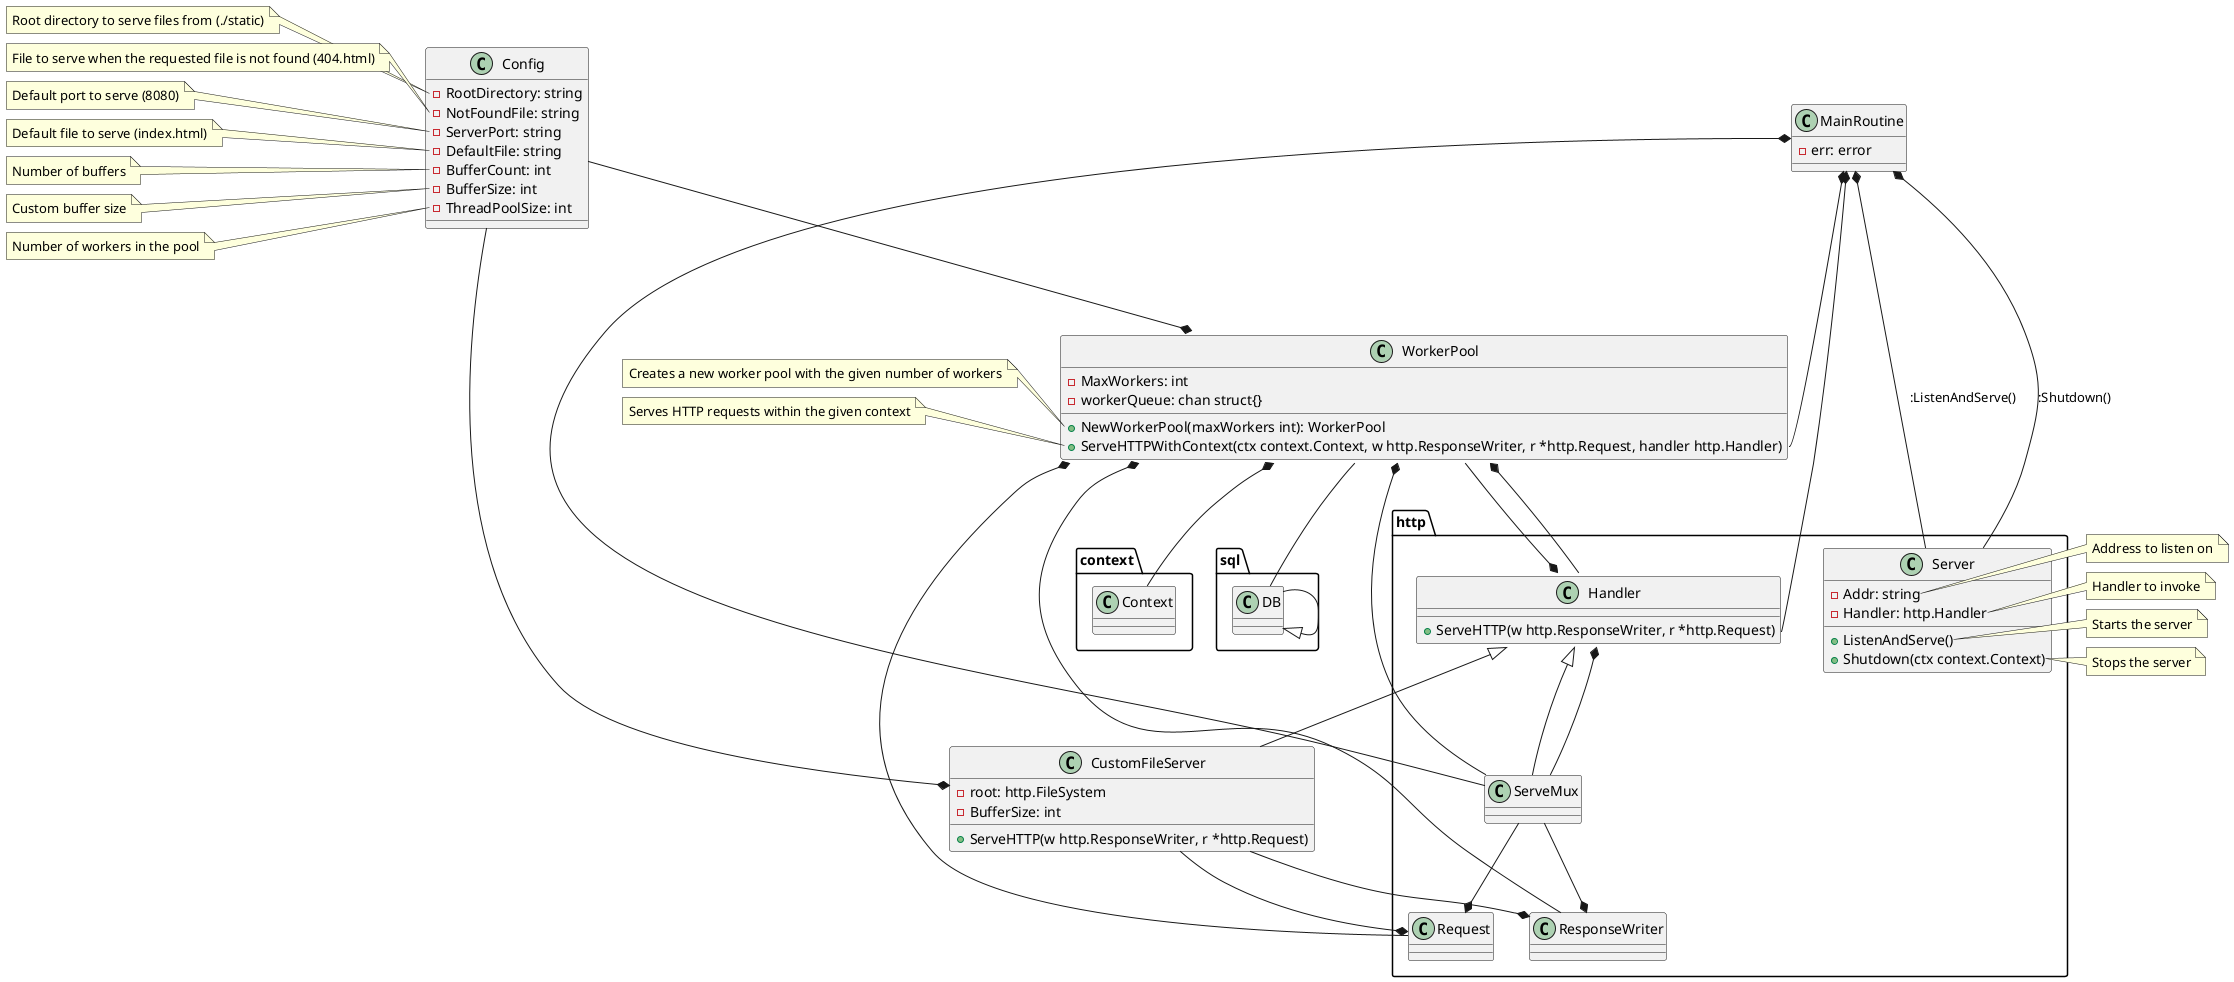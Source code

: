 @startuml

class Config {
    - RootDirectory: string
    - NotFoundFile: string
    - ServerPort: string
    - DefaultFile: string
    - BufferCount: int
    - BufferSize: int
    - ThreadPoolSize: int
}

class CustomFileServer {
    - root: http.FileSystem
    - BufferSize: int
    + ServeHTTP(w http.ResponseWriter, r *http.Request)
}

class WorkerPool {
    - MaxWorkers: int
    - workerQueue: chan struct{}
    + NewWorkerPool(maxWorkers int): WorkerPool
    + ServeHTTPWithContext(ctx context.Context, w http.ResponseWriter, r *http.Request, handler http.Handler)
}

class sql.DB

class http.Handler {
    + ServeHTTP(w http.ResponseWriter, r *http.Request)
}

class http.Server {
    - Addr: string
    - Handler: http.Handler
    + ListenAndServe()
    + Shutdown(ctx context.Context)
}

Config --* CustomFileServer
Config --* WorkerPool
WorkerPool --* http.Handler
http.Handler <|-- http.ServeMux
http.Handler <|-- CustomFileServer
CustomFileServer --* http.ResponseWriter
CustomFileServer --* http.Request
WorkerPool *-- context.Context
WorkerPool *-- http.ResponseWriter
WorkerPool *-- http.Request
WorkerPool *-- http.Handler
http.ServeMux --* http.ResponseWriter
http.ServeMux --* http.Request
http.ServeMux --* http.Handler
http.ServeMux --* WorkerPool
WorkerPool -- sql.DB
sql.DB --|> sql.DB

note left of Config::RootDirectory
Root directory to serve files from (./static)
end note

note left of Config::NotFoundFile
File to serve when the requested file is not found (404.html)
end note

note left of Config::ServerPort
Default port to serve (8080)
end note

note left of Config::DefaultFile
Default file to serve (index.html)
end note

note left of Config::BufferCount
Number of buffers
end note

note left of Config::BufferSize
Custom buffer size
end note

note left of Config::ThreadPoolSize
Number of workers in the pool
end note

note left of WorkerPool::NewWorkerPool
Creates a new worker pool with the given number of workers
end note

note left of WorkerPool::ServeHTTPWithContext
Serves HTTP requests within the given context
end note

note right of Server::Addr
Address to listen on
end note

note right of Server::Handler
Handler to invoke
end note

note right of Server::ListenAndServe
Starts the server
end note

note right of Server::Shutdown
Stops the server
end note

class MainRoutine {
    - err: error
}

'MainRoutine *-- context.Background()
MainRoutine *-- http.ServeMux
MainRoutine *-- WorkerPool::ServeHTTPWithContext
MainRoutine *-- http.Handler::ServeHTTP
MainRoutine *-- http.Server::ListenAndServe()
MainRoutine *-- http.Server::Shutdown()

@enduml
